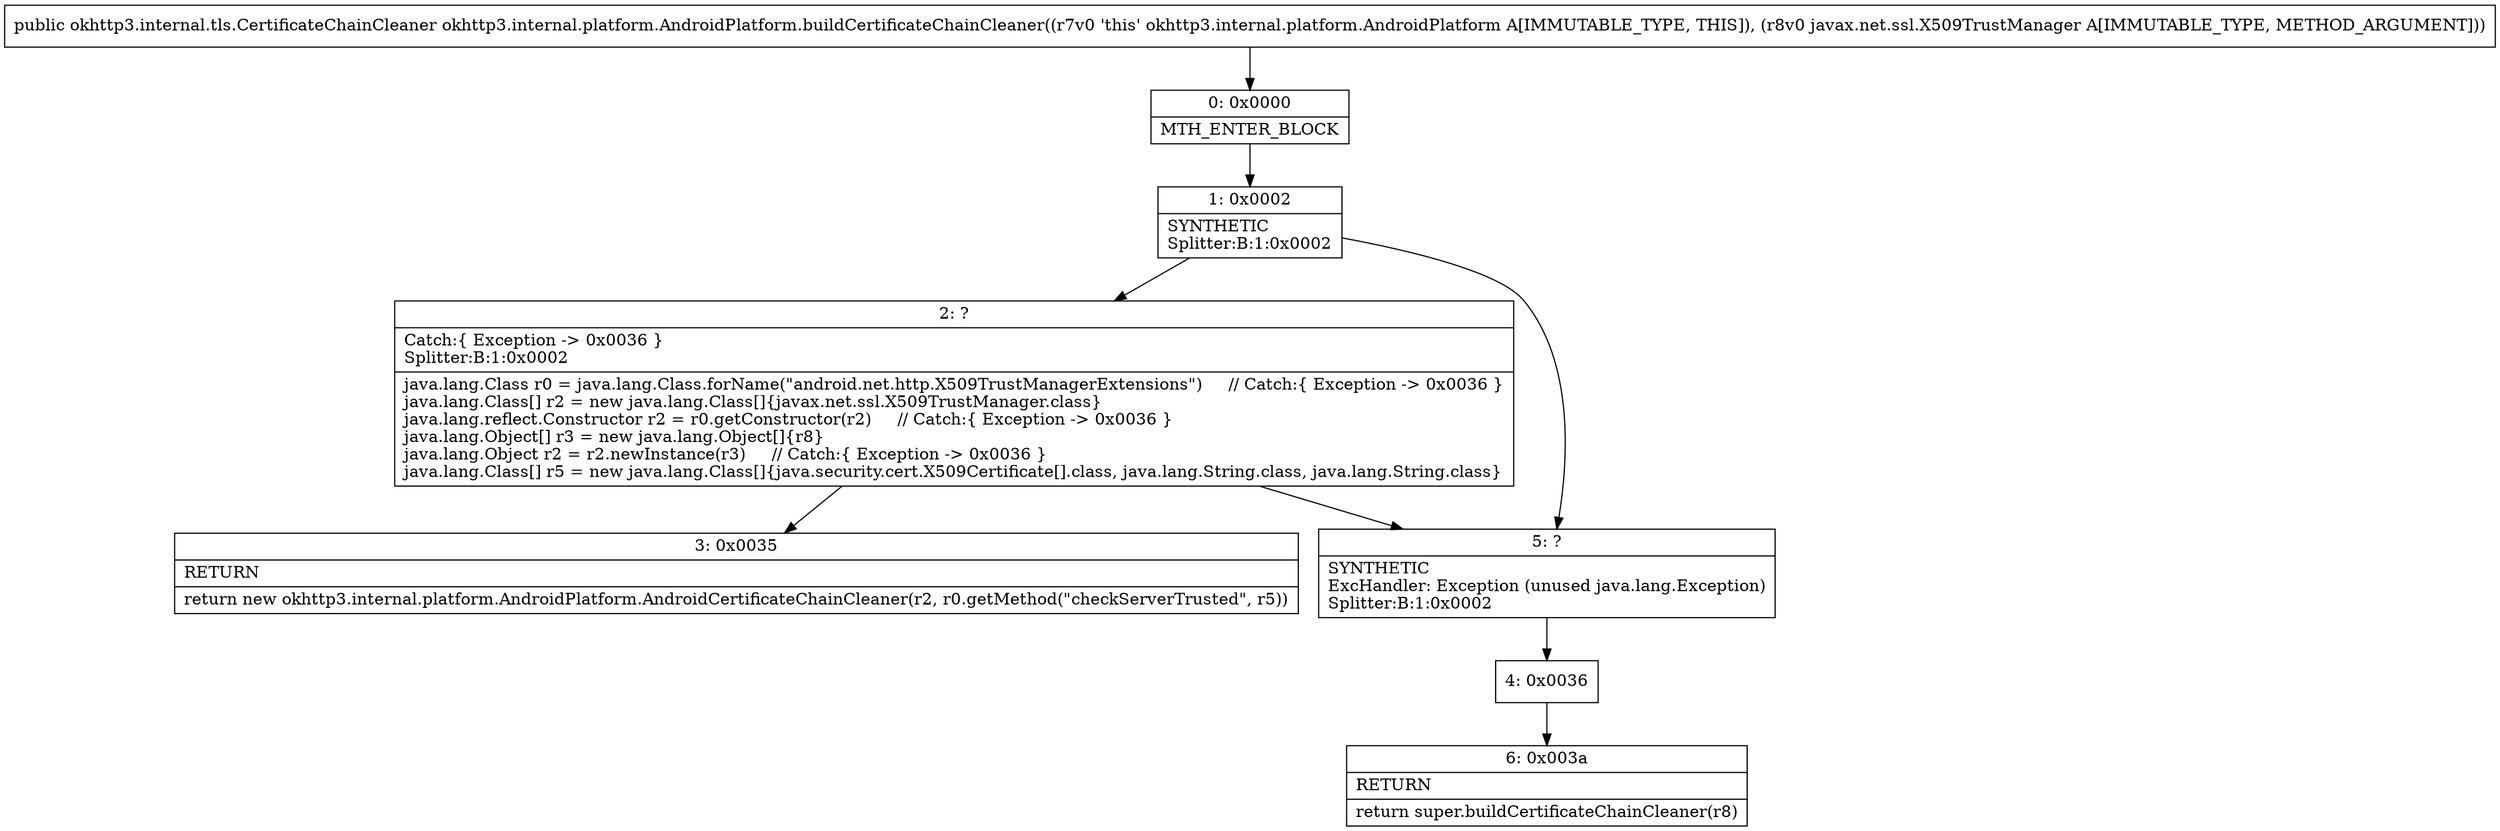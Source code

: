 digraph "CFG forokhttp3.internal.platform.AndroidPlatform.buildCertificateChainCleaner(Ljavax\/net\/ssl\/X509TrustManager;)Lokhttp3\/internal\/tls\/CertificateChainCleaner;" {
Node_0 [shape=record,label="{0\:\ 0x0000|MTH_ENTER_BLOCK\l}"];
Node_1 [shape=record,label="{1\:\ 0x0002|SYNTHETIC\lSplitter:B:1:0x0002\l}"];
Node_2 [shape=record,label="{2\:\ ?|Catch:\{ Exception \-\> 0x0036 \}\lSplitter:B:1:0x0002\l|java.lang.Class r0 = java.lang.Class.forName(\"android.net.http.X509TrustManagerExtensions\")     \/\/ Catch:\{ Exception \-\> 0x0036 \}\ljava.lang.Class[] r2 = new java.lang.Class[]\{javax.net.ssl.X509TrustManager.class\}\ljava.lang.reflect.Constructor r2 = r0.getConstructor(r2)     \/\/ Catch:\{ Exception \-\> 0x0036 \}\ljava.lang.Object[] r3 = new java.lang.Object[]\{r8\}\ljava.lang.Object r2 = r2.newInstance(r3)     \/\/ Catch:\{ Exception \-\> 0x0036 \}\ljava.lang.Class[] r5 = new java.lang.Class[]\{java.security.cert.X509Certificate[].class, java.lang.String.class, java.lang.String.class\}\l}"];
Node_3 [shape=record,label="{3\:\ 0x0035|RETURN\l|return new okhttp3.internal.platform.AndroidPlatform.AndroidCertificateChainCleaner(r2, r0.getMethod(\"checkServerTrusted\", r5))\l}"];
Node_4 [shape=record,label="{4\:\ 0x0036}"];
Node_5 [shape=record,label="{5\:\ ?|SYNTHETIC\lExcHandler: Exception (unused java.lang.Exception)\lSplitter:B:1:0x0002\l}"];
Node_6 [shape=record,label="{6\:\ 0x003a|RETURN\l|return super.buildCertificateChainCleaner(r8)\l}"];
MethodNode[shape=record,label="{public okhttp3.internal.tls.CertificateChainCleaner okhttp3.internal.platform.AndroidPlatform.buildCertificateChainCleaner((r7v0 'this' okhttp3.internal.platform.AndroidPlatform A[IMMUTABLE_TYPE, THIS]), (r8v0 javax.net.ssl.X509TrustManager A[IMMUTABLE_TYPE, METHOD_ARGUMENT])) }"];
MethodNode -> Node_0;
Node_0 -> Node_1;
Node_1 -> Node_2;
Node_1 -> Node_5;
Node_2 -> Node_3;
Node_2 -> Node_5;
Node_4 -> Node_6;
Node_5 -> Node_4;
}

